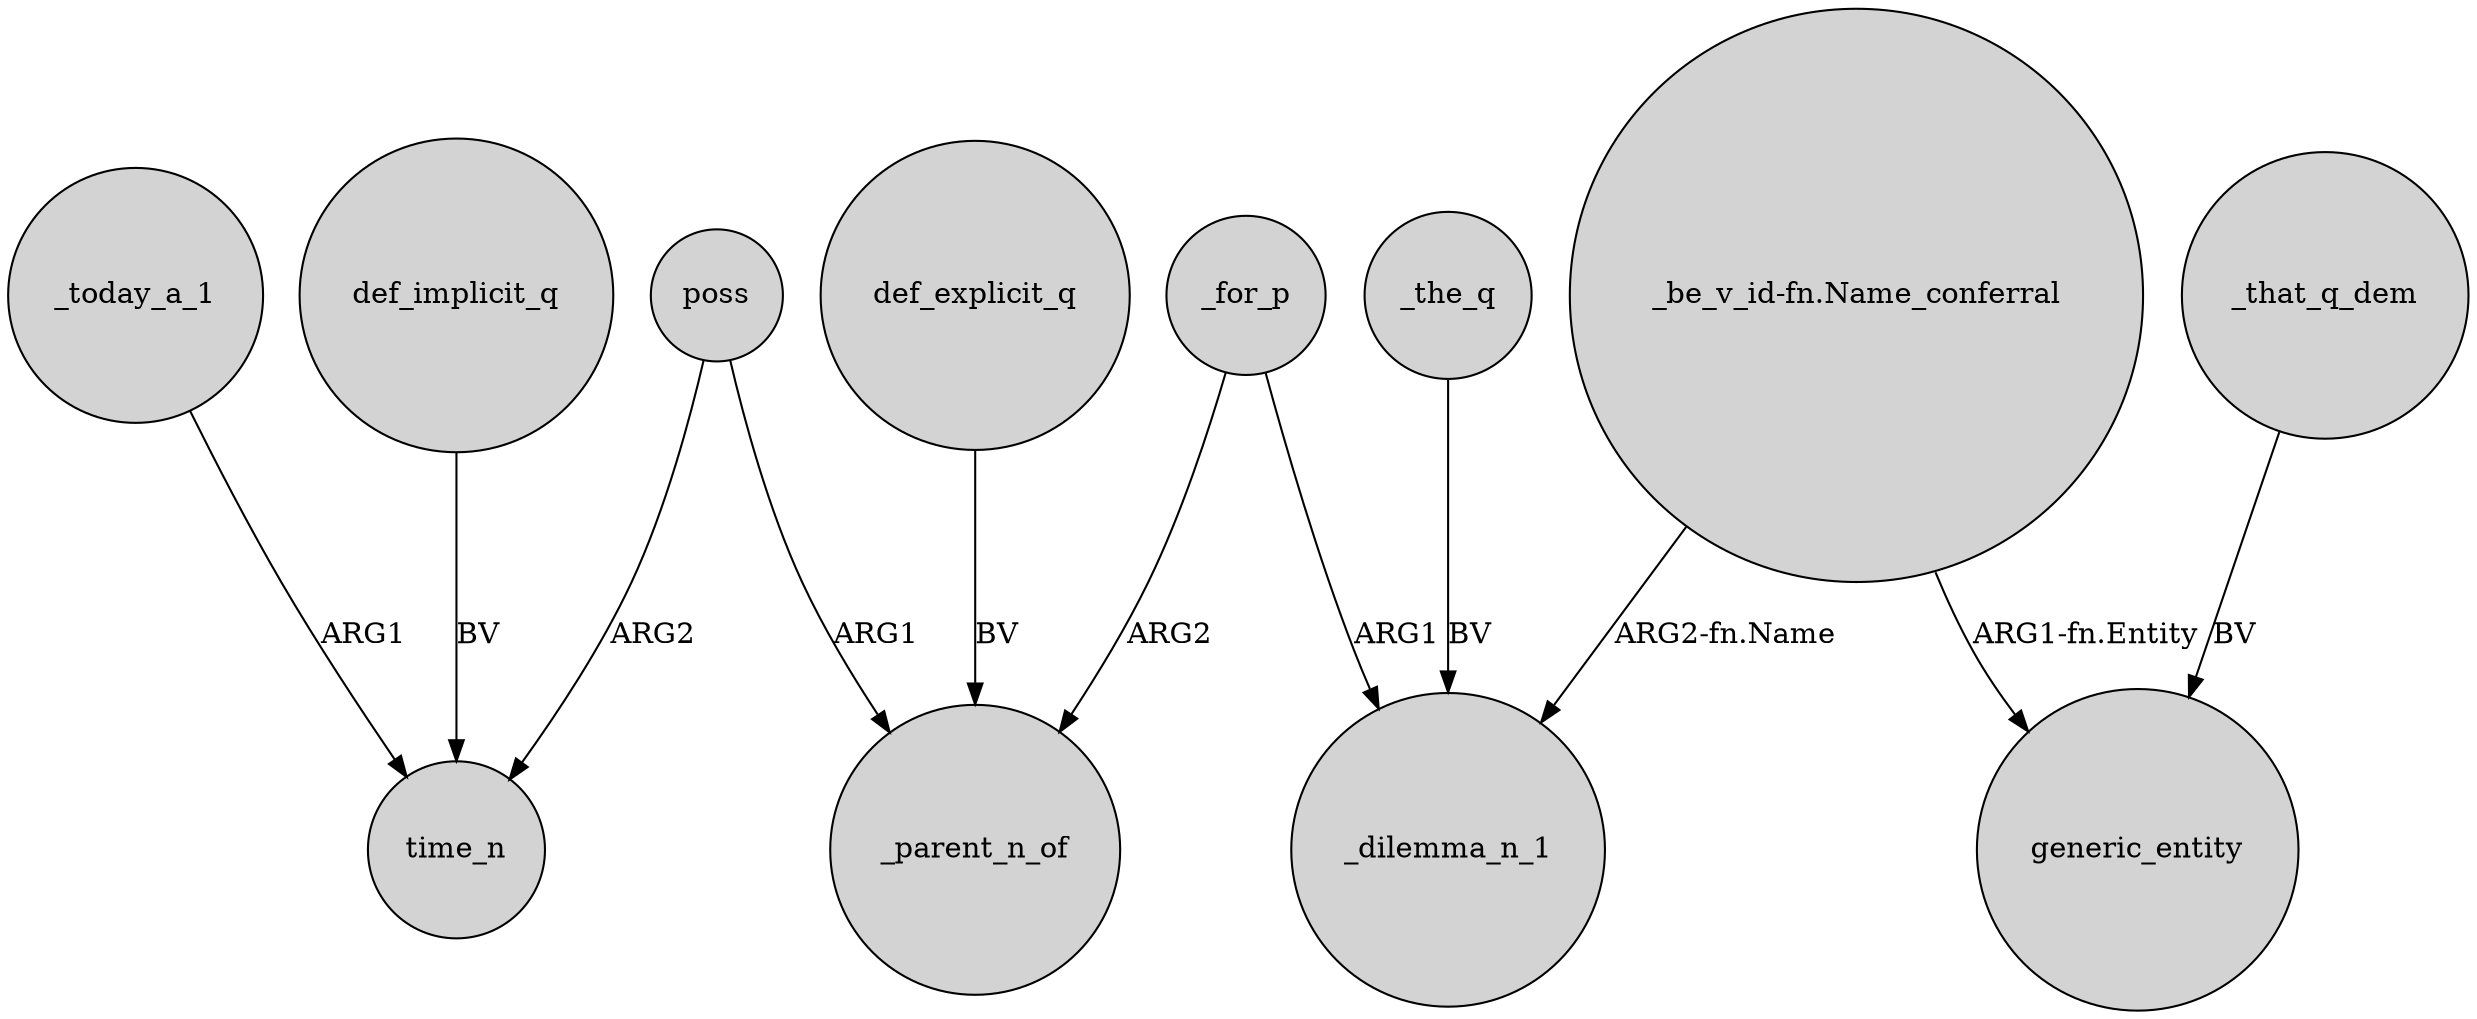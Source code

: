 digraph {
	node [shape=circle style=filled]
	_today_a_1 -> time_n [label=ARG1]
	poss -> time_n [label=ARG2]
	_the_q -> _dilemma_n_1 [label=BV]
	_for_p -> _parent_n_of [label=ARG2]
	"_be_v_id-fn.Name_conferral" -> _dilemma_n_1 [label="ARG2-fn.Name"]
	_that_q_dem -> generic_entity [label=BV]
	poss -> _parent_n_of [label=ARG1]
	_for_p -> _dilemma_n_1 [label=ARG1]
	def_explicit_q -> _parent_n_of [label=BV]
	"_be_v_id-fn.Name_conferral" -> generic_entity [label="ARG1-fn.Entity"]
	def_implicit_q -> time_n [label=BV]
}
